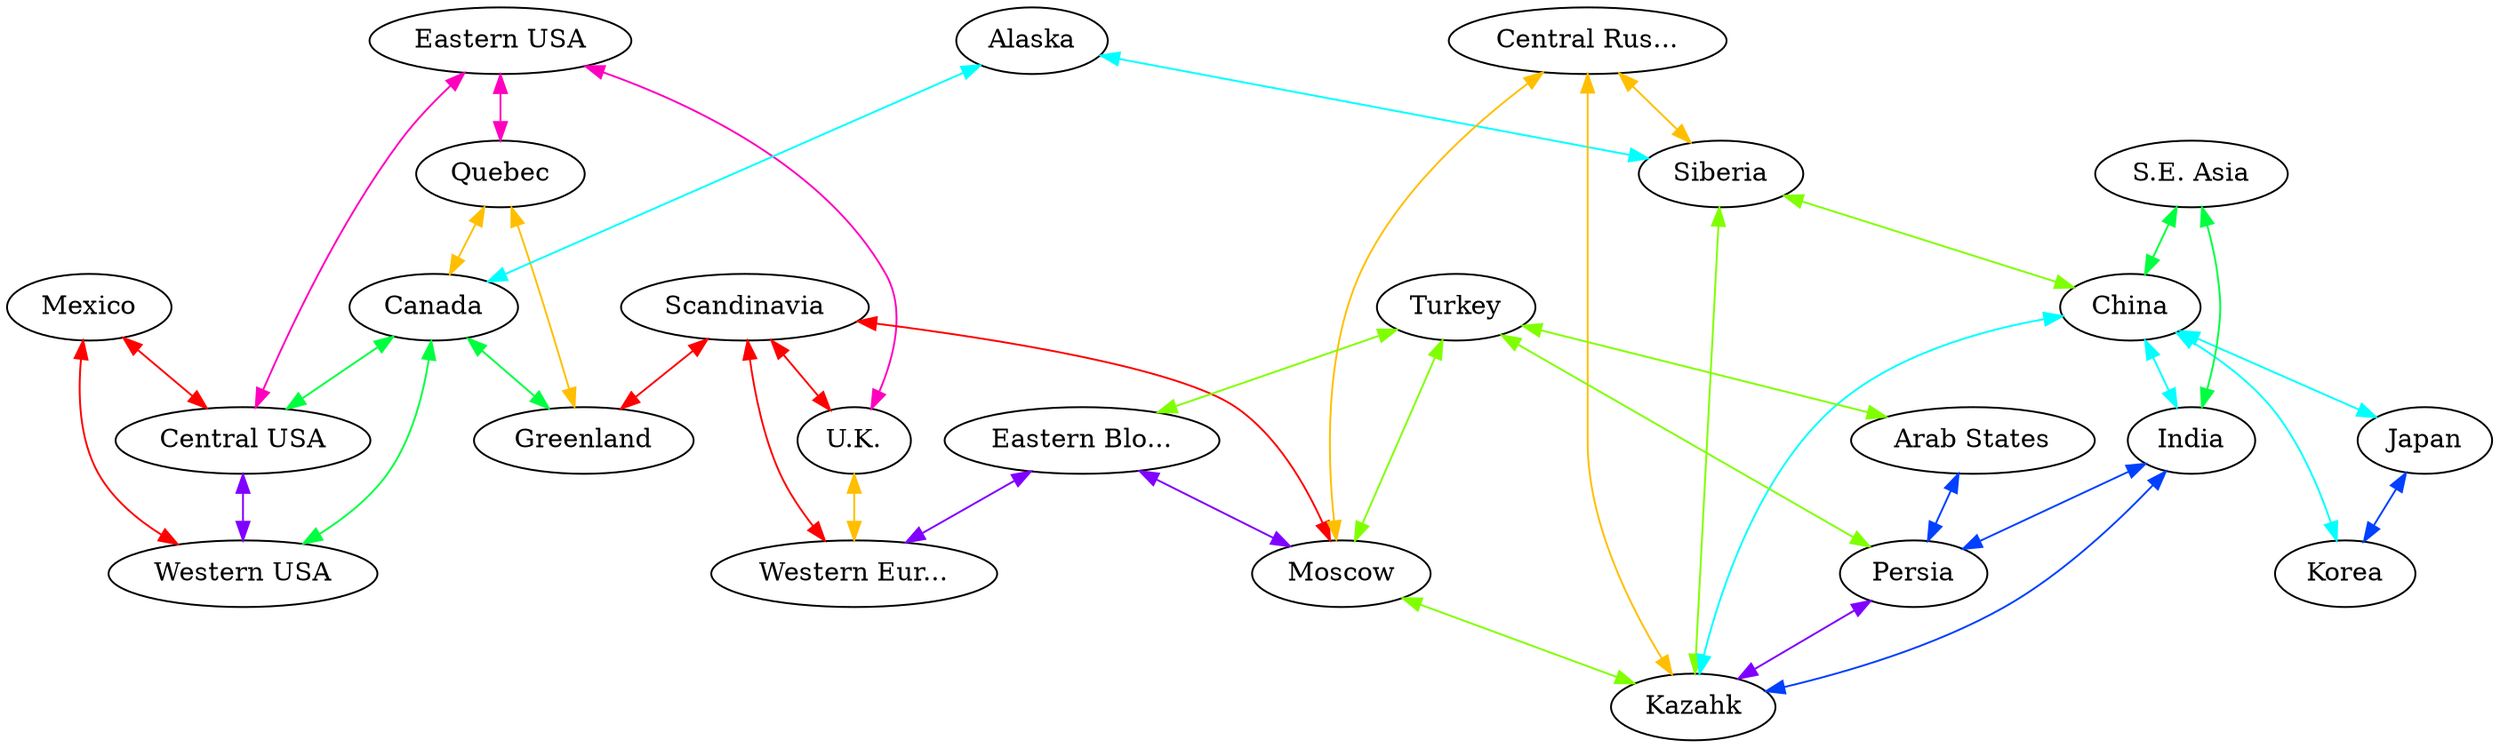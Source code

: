 graph x {
"Mexico" [pos="0.722222222222222,-3.51388888888889",label="Mexico"]
"Western USA" [pos="1.625,-3.09722222222222",label="Western USA"]
"Central USA" [pos="1.36111111111111,-4.16666666666667",label="Central USA"]
"Eastern USA" [pos="1.31944444444444,-4.875",label="Eastern USA"]
"Quebec" [pos="2.125,-5.30555555555556",label="Quebec"]
"Canada" [pos="2.56944444444444,-3.69444444444444",label="Canada"]
"Alaska" [pos="3.25,-3.06944444444444",label="Alaska"]
"Greenland" [pos="3.05555555555556,-5.30555555555556",label="Greenland"]
"Scandinavia" [pos="3.97222222222222,-5.65277777777778",label="Scandinavia"]
"Western Europe" [pos="3.93055555555556,-6.36111111111111",label="Western Eur..."]
"U.K." [pos="3.11111111111111,-6.04166666666667",label="U.K."]
"Eastern Bloc" [pos="4.44444444444444,-5.97222222222222",label="Eastern Blo..."]
"Moscow" [pos="4.88888888888889,-5.44444444444444",label="Moscow"]
"Central Russia" [pos="4.95833333333333,-4.73611111111111",label="Central Rus..."]
"Kazahk" [pos="5.69444444444444,-4.91666666666667",label="Kazahk"]
"Siberia" [pos="4.84722222222222,-3.54166666666667",label="Siberia"]
"China" [pos="6.23611111111111,-3.91666666666667",label="China"]
"S.E. Asia" [pos="7.05555555555556,-3.84722222222222",label="S.E. Asia"]
"Japan" [pos="5.63888888888889,-2.27777777777778",label="Japan"]
"Korea" [pos="5.58333333333333,-3.05555555555556",label="Korea"]
"India" [pos="6.77777777777778,-4.94444444444444",label="India"]
"Persia" [pos="5.97222222222222,-6",label="Persia"]
"Turkey" [pos="4.93055555555556,-6.47222222222222",label="Turkey"]
"Arab States" [pos="5.91666666666667,-6.80555555555556",label="Arab States"]
"Central Russia" -- "Siberia" [dir="both",color="0.125,1,1"]
"Central Russia" -- "Kazahk" [dir="both",color="0.125,1,1"]
"Central Russia" -- "Moscow" [dir="both",color="0.125,1,1"]
"Turkey" -- "Persia" [dir="both",color="0.25,1,1"]
"Turkey" -- "Eastern Bloc" [dir="both",color="0.25,1,1"]
"Turkey" -- "Arab States" [dir="both",color="0.25,1,1"]
"Turkey" -- "Moscow" [dir="both",color="0.25,1,1"]
"S.E. Asia" -- "India" [dir="both",color="0.375,1,1"]
"S.E. Asia" -- "China" [dir="both",color="0.375,1,1"]
"Alaska" -- "Siberia" [dir="both",color="0.5,1,1"]
"Alaska" -- "Canada" [dir="both",color="0.5,1,1"]
"Arab States" -- "Persia" [dir="both",color="0.625,1,1"]
"Eastern Bloc" -- "Western Europe" [dir="both",color="0.75,1,1"]
"Eastern Bloc" -- "Moscow" [dir="both",color="0.75,1,1"]
"Eastern USA" -- "Quebec" [dir="both",color="0.875,1,1"]
"Eastern USA" -- "Central USA" [dir="both",color="0.875,1,1"]
"Eastern USA" -- "U.K." [dir="both",color="0.875,1,1"]
"Mexico" -- "Central USA" [dir="both",color="1,1,1"]
"Mexico" -- "Western USA" [dir="both",color="1,1,1"]
"Quebec" -- "Canada" [dir="both",color="0.125,1,1"]
"Quebec" -- "Greenland" [dir="both",color="0.125,1,1"]
"Siberia" -- "China" [dir="both",color="0.25,1,1"]
"Siberia" -- "Kazahk" [dir="both",color="0.25,1,1"]
"Canada" -- "Central USA" [dir="both",color="0.375,1,1"]
"Canada" -- "Western USA" [dir="both",color="0.375,1,1"]
"Canada" -- "Greenland" [dir="both",color="0.375,1,1"]
"China" -- "Korea" [dir="both",color="0.5,1,1"]
"China" -- "India" [dir="both",color="0.5,1,1"]
"China" -- "Kazahk" [dir="both",color="0.5,1,1"]
"China" -- "Japan" [dir="both",color="0.5,1,1"]
"Japan" -- "Korea" [dir="both",color="0.625,1,1"]
"Central USA" -- "Western USA" [dir="both",color="0.75,1,1"]
"Scandinavia" -- "Western Europe" [dir="both",color="1,1,1"]
"Scandinavia" -- "Greenland" [dir="both",color="1,1,1"]
"Scandinavia" -- "U.K." [dir="both",color="1,1,1"]
"Scandinavia" -- "Moscow" [dir="both",color="1,1,1"]
"U.K." -- "Western Europe" [dir="both",color="0.125,1,1"]
"Moscow" -- "Kazahk" [dir="both",color="0.25,1,1"]
"India" -- "Persia" [dir="both",color="0.625,1,1"]
"India" -- "Kazahk" [dir="both",color="0.625,1,1"]
"Persia" -- "Kazahk" [dir="both",color="0.75,1,1"]
}
